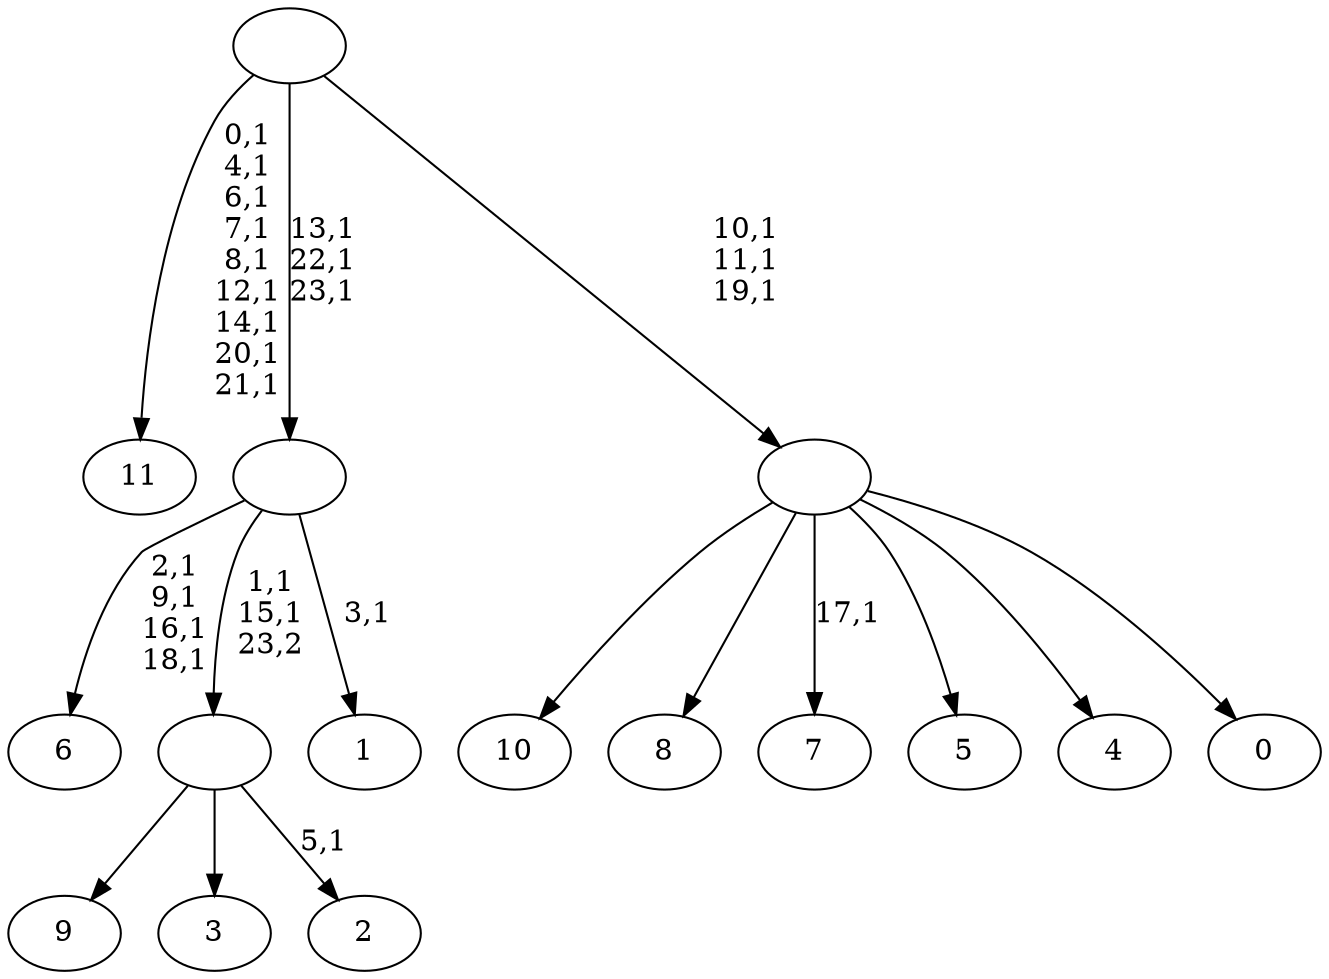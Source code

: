 digraph T {
	36 [label="11"]
	26 [label="10"]
	25 [label="9"]
	24 [label="8"]
	23 [label="7"]
	21 [label="6"]
	16 [label="5"]
	15 [label="4"]
	14 [label="3"]
	13 [label="2"]
	11 [label=""]
	9 [label="1"]
	7 [label=""]
	4 [label="0"]
	3 [label=""]
	0 [label=""]
	11 -> 13 [label="5,1"]
	11 -> 25 [label=""]
	11 -> 14 [label=""]
	7 -> 9 [label="3,1"]
	7 -> 11 [label="1,1\n15,1\n23,2"]
	7 -> 21 [label="2,1\n9,1\n16,1\n18,1"]
	3 -> 23 [label="17,1"]
	3 -> 26 [label=""]
	3 -> 24 [label=""]
	3 -> 16 [label=""]
	3 -> 15 [label=""]
	3 -> 4 [label=""]
	0 -> 3 [label="10,1\n11,1\n19,1"]
	0 -> 7 [label="13,1\n22,1\n23,1"]
	0 -> 36 [label="0,1\n4,1\n6,1\n7,1\n8,1\n12,1\n14,1\n20,1\n21,1"]
}

